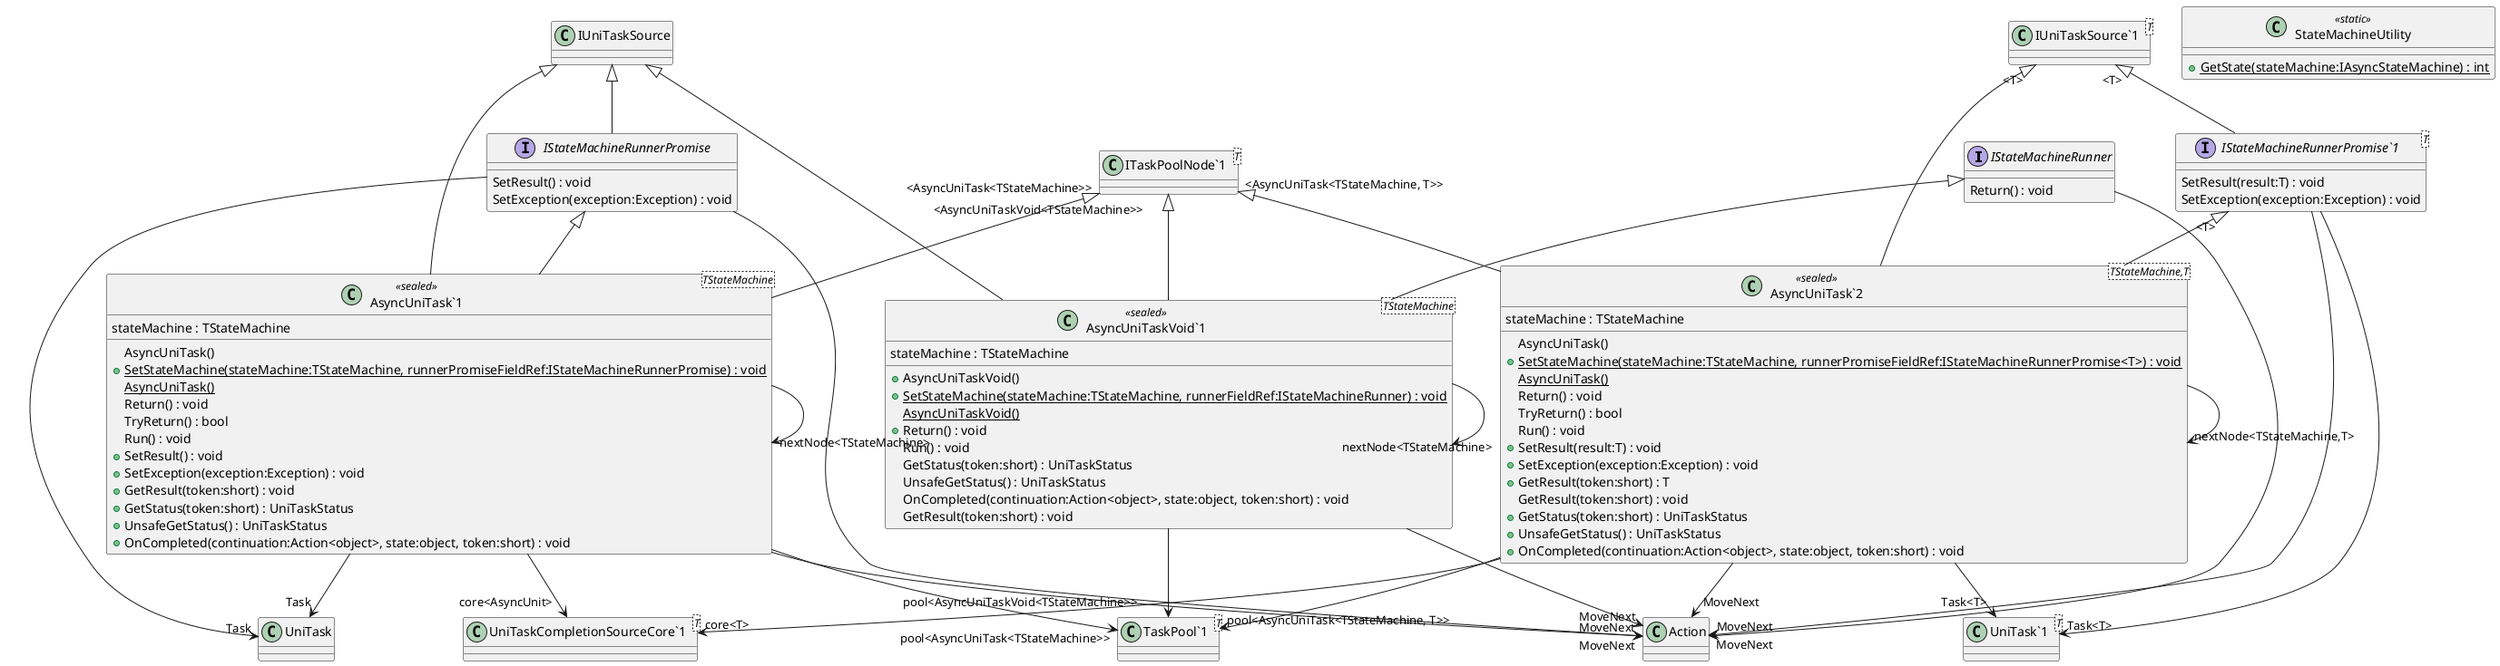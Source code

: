 @startuml
interface IStateMachineRunner {
    Return() : void
}
interface IStateMachineRunnerPromise {
    SetResult() : void
    SetException(exception:Exception) : void
}
interface "IStateMachineRunnerPromise`1"<T> {
    SetResult(result:T) : void
    SetException(exception:Exception) : void
}
class StateMachineUtility <<static>> {
    + {static} GetState(stateMachine:IAsyncStateMachine) : int
}
class "AsyncUniTaskVoid`1"<TStateMachine> <<sealed>> {
    stateMachine : TStateMachine
    + AsyncUniTaskVoid()
    + {static} SetStateMachine(stateMachine:TStateMachine, runnerFieldRef:IStateMachineRunner) : void
    {static} AsyncUniTaskVoid()
    + Return() : void
    Run() : void
    GetStatus(token:short) : UniTaskStatus
    UnsafeGetStatus() : UniTaskStatus
    OnCompleted(continuation:Action<object>, state:object, token:short) : void
    GetResult(token:short) : void
}
class "AsyncUniTask`1"<TStateMachine> <<sealed>> {
    stateMachine : TStateMachine
    AsyncUniTask()
    + {static} SetStateMachine(stateMachine:TStateMachine, runnerPromiseFieldRef:IStateMachineRunnerPromise) : void
    {static} AsyncUniTask()
    Return() : void
    TryReturn() : bool
    Run() : void
    + SetResult() : void
    + SetException(exception:Exception) : void
    + GetResult(token:short) : void
    + GetStatus(token:short) : UniTaskStatus
    + UnsafeGetStatus() : UniTaskStatus
    + OnCompleted(continuation:Action<object>, state:object, token:short) : void
}
class "AsyncUniTask`2"<TStateMachine,T> <<sealed>> {
    stateMachine : TStateMachine
    AsyncUniTask()
    + {static} SetStateMachine(stateMachine:TStateMachine, runnerPromiseFieldRef:IStateMachineRunnerPromise<T>) : void
    {static} AsyncUniTask()
    Return() : void
    TryReturn() : bool
    Run() : void
    + SetResult(result:T) : void
    + SetException(exception:Exception) : void
    + GetResult(token:short) : T
    GetResult(token:short) : void
    + GetStatus(token:short) : UniTaskStatus
    + UnsafeGetStatus() : UniTaskStatus
    + OnCompleted(continuation:Action<object>, state:object, token:short) : void
}
class "IUniTaskSource`1"<T> {
}
class "UniTask`1"<T> {
}
class "ITaskPoolNode`1"<T> {
}
class "TaskPool`1"<T> {
}
class "UniTaskCompletionSourceCore`1"<T> {
}
IStateMachineRunner --> "MoveNext" Action
IUniTaskSource <|-- IStateMachineRunnerPromise
IStateMachineRunnerPromise --> "MoveNext" Action
IStateMachineRunnerPromise --> "Task" UniTask
"IUniTaskSource`1" "<T>" <|-- "IStateMachineRunnerPromise`1"
"IStateMachineRunnerPromise`1" --> "MoveNext" Action
"IStateMachineRunnerPromise`1" --> "Task<T>" "UniTask`1"
IStateMachineRunner <|-- "AsyncUniTaskVoid`1"
"ITaskPoolNode`1" "<AsyncUniTaskVoid<TStateMachine>>" <|-- "AsyncUniTaskVoid`1"
IUniTaskSource <|-- "AsyncUniTaskVoid`1"
"AsyncUniTaskVoid`1" --> "pool<AsyncUniTaskVoid<TStateMachine>>" "TaskPool`1"
"AsyncUniTaskVoid`1" --> "MoveNext" Action
"AsyncUniTaskVoid`1" --> "nextNode<TStateMachine>" "AsyncUniTaskVoid`1"
IStateMachineRunnerPromise <|-- "AsyncUniTask`1"
IUniTaskSource <|-- "AsyncUniTask`1"
"ITaskPoolNode`1" "<AsyncUniTask<TStateMachine>>" <|-- "AsyncUniTask`1"
"AsyncUniTask`1" --> "pool<AsyncUniTask<TStateMachine>>" "TaskPool`1"
"AsyncUniTask`1" --> "MoveNext" Action
"AsyncUniTask`1" --> "core<AsyncUnit>" "UniTaskCompletionSourceCore`1"
"AsyncUniTask`1" --> "nextNode<TStateMachine>" "AsyncUniTask`1"
"AsyncUniTask`1" --> "Task" UniTask
"IStateMachineRunnerPromise`1" "<T>" <|-- "AsyncUniTask`2"
"IUniTaskSource`1" "<T>" <|-- "AsyncUniTask`2"
"ITaskPoolNode`1" "<AsyncUniTask<TStateMachine, T>>" <|-- "AsyncUniTask`2"
"AsyncUniTask`2" --> "pool<AsyncUniTask<TStateMachine, T>>" "TaskPool`1"
"AsyncUniTask`2" --> "MoveNext" Action
"AsyncUniTask`2" --> "core<T>" "UniTaskCompletionSourceCore`1"
"AsyncUniTask`2" --> "nextNode<TStateMachine,T>" "AsyncUniTask`2"
"AsyncUniTask`2" --> "Task<T>" "UniTask`1"
@enduml
